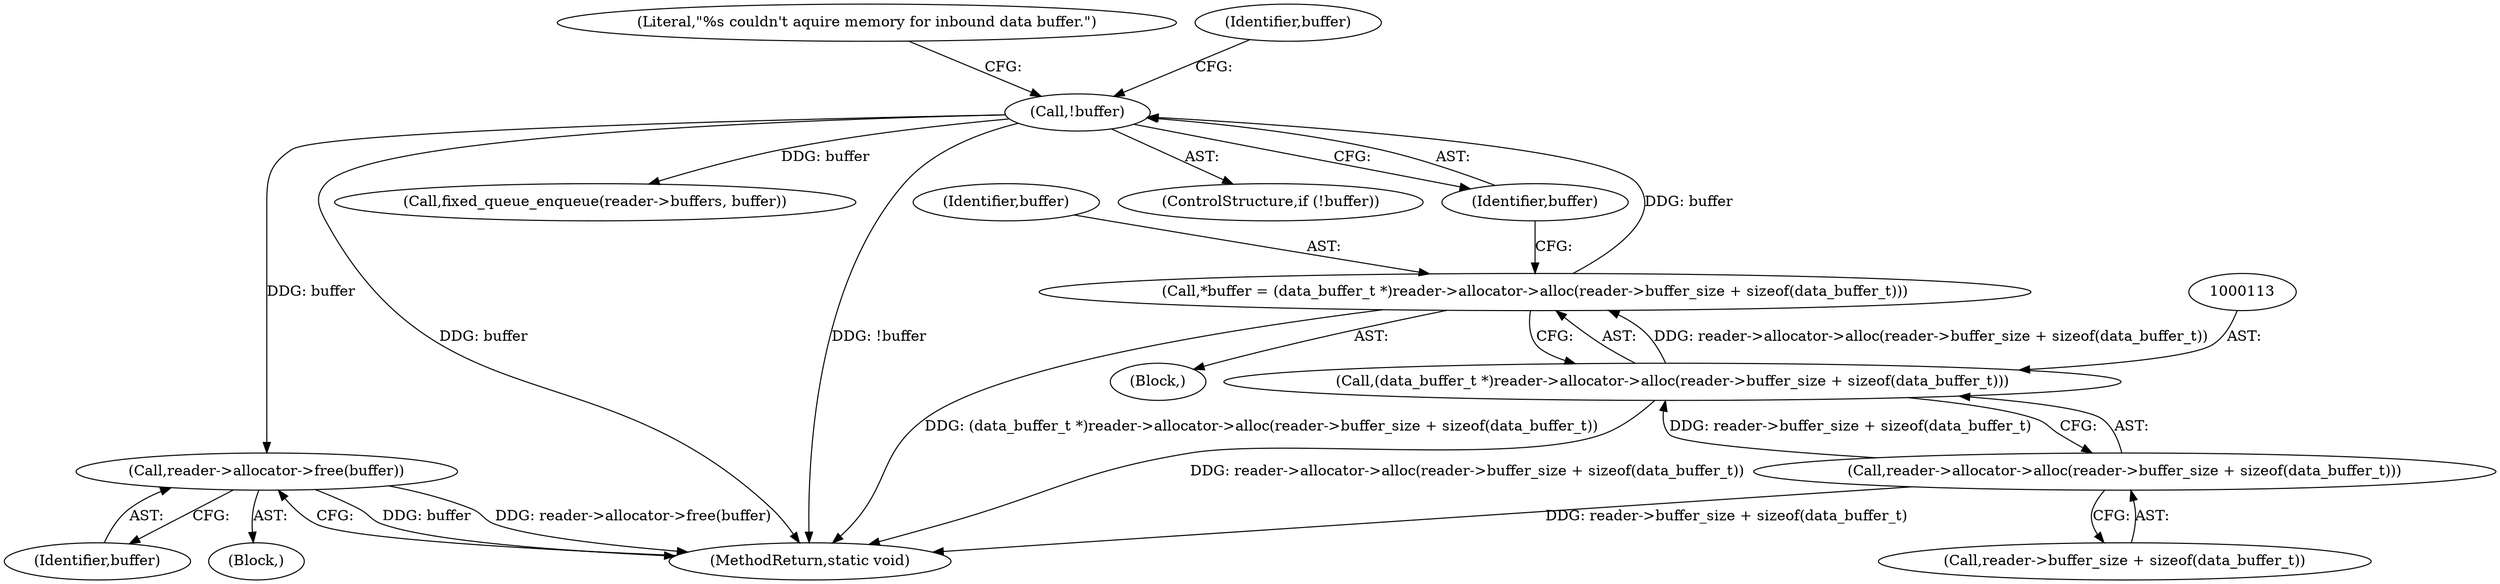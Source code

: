 digraph "0_Android_472271b153c5dc53c28beac55480a8d8434b2d5c_58@API" {
"1000187" [label="(Call,reader->allocator->free(buffer))"];
"1000122" [label="(Call,!buffer)"];
"1000110" [label="(Call,*buffer = (data_buffer_t *)reader->allocator->alloc(reader->buffer_size + sizeof(data_buffer_t)))"];
"1000112" [label="(Call,(data_buffer_t *)reader->allocator->alloc(reader->buffer_size + sizeof(data_buffer_t)))"];
"1000114" [label="(Call,reader->allocator->alloc(reader->buffer_size + sizeof(data_buffer_t)))"];
"1000114" [label="(Call,reader->allocator->alloc(reader->buffer_size + sizeof(data_buffer_t)))"];
"1000162" [label="(Call,fixed_queue_enqueue(reader->buffers, buffer))"];
"1000188" [label="(Identifier,buffer)"];
"1000122" [label="(Call,!buffer)"];
"1000189" [label="(MethodReturn,static void)"];
"1000187" [label="(Call,reader->allocator->free(buffer))"];
"1000121" [label="(ControlStructure,if (!buffer))"];
"1000126" [label="(Literal,\"%s couldn't aquire memory for inbound data buffer.\")"];
"1000110" [label="(Call,*buffer = (data_buffer_t *)reader->allocator->alloc(reader->buffer_size + sizeof(data_buffer_t)))"];
"1000102" [label="(Block,)"];
"1000111" [label="(Identifier,buffer)"];
"1000115" [label="(Call,reader->buffer_size + sizeof(data_buffer_t))"];
"1000123" [label="(Identifier,buffer)"];
"1000173" [label="(Block,)"];
"1000112" [label="(Call,(data_buffer_t *)reader->allocator->alloc(reader->buffer_size + sizeof(data_buffer_t)))"];
"1000131" [label="(Identifier,buffer)"];
"1000187" -> "1000173"  [label="AST: "];
"1000187" -> "1000188"  [label="CFG: "];
"1000188" -> "1000187"  [label="AST: "];
"1000189" -> "1000187"  [label="CFG: "];
"1000187" -> "1000189"  [label="DDG: buffer"];
"1000187" -> "1000189"  [label="DDG: reader->allocator->free(buffer)"];
"1000122" -> "1000187"  [label="DDG: buffer"];
"1000122" -> "1000121"  [label="AST: "];
"1000122" -> "1000123"  [label="CFG: "];
"1000123" -> "1000122"  [label="AST: "];
"1000126" -> "1000122"  [label="CFG: "];
"1000131" -> "1000122"  [label="CFG: "];
"1000122" -> "1000189"  [label="DDG: buffer"];
"1000122" -> "1000189"  [label="DDG: !buffer"];
"1000110" -> "1000122"  [label="DDG: buffer"];
"1000122" -> "1000162"  [label="DDG: buffer"];
"1000110" -> "1000102"  [label="AST: "];
"1000110" -> "1000112"  [label="CFG: "];
"1000111" -> "1000110"  [label="AST: "];
"1000112" -> "1000110"  [label="AST: "];
"1000123" -> "1000110"  [label="CFG: "];
"1000110" -> "1000189"  [label="DDG: (data_buffer_t *)reader->allocator->alloc(reader->buffer_size + sizeof(data_buffer_t))"];
"1000112" -> "1000110"  [label="DDG: reader->allocator->alloc(reader->buffer_size + sizeof(data_buffer_t))"];
"1000112" -> "1000114"  [label="CFG: "];
"1000113" -> "1000112"  [label="AST: "];
"1000114" -> "1000112"  [label="AST: "];
"1000112" -> "1000189"  [label="DDG: reader->allocator->alloc(reader->buffer_size + sizeof(data_buffer_t))"];
"1000114" -> "1000112"  [label="DDG: reader->buffer_size + sizeof(data_buffer_t)"];
"1000114" -> "1000115"  [label="CFG: "];
"1000115" -> "1000114"  [label="AST: "];
"1000114" -> "1000189"  [label="DDG: reader->buffer_size + sizeof(data_buffer_t)"];
}
